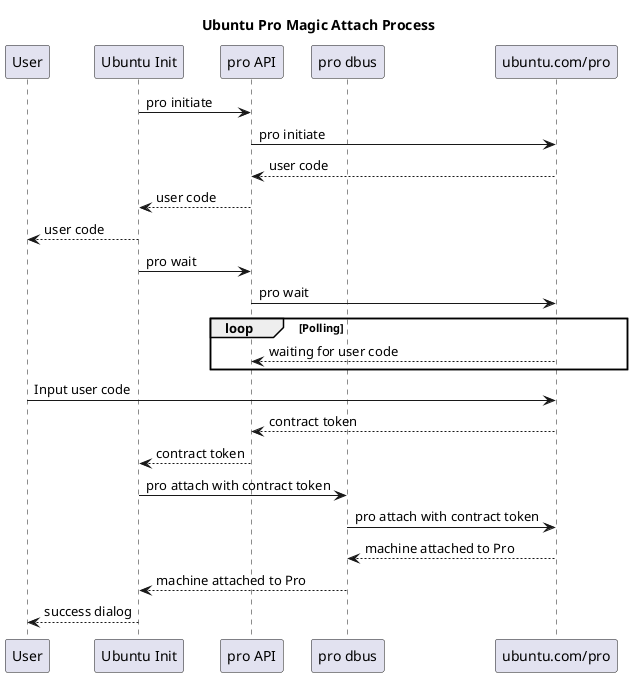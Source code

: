 @startuml
title Ubuntu Pro Magic Attach Process

participant User
participant "Ubuntu Init" as Installer
participant "pro API" as API
participant "pro dbus" as Pro
participant "ubuntu.com/pro" as Server

Installer->API: pro initiate
API->Server: pro initiate
Server-->API: user code
API-->Installer: user code
Installer-->User: user code

Installer->API: pro wait
API->Server: pro wait
loop Polling
    Server-->API: waiting for user code
end
User->Server: Input user code
Server-->API: contract token
API-->Installer: contract token

Installer->Pro: pro attach with contract token
Pro->Server: pro attach with contract token
Server-->Pro: machine attached to Pro
Pro-->Installer: machine attached to Pro
Installer-->User: success dialog
@enduml